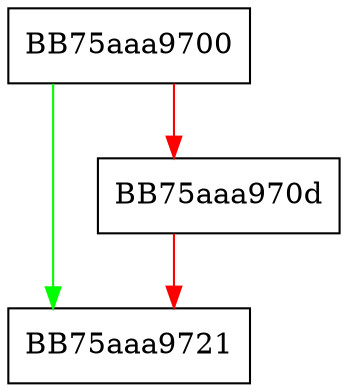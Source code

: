 digraph CleanOffregLib {
  node [shape="box"];
  graph [splines=ortho];
  BB75aaa9700 -> BB75aaa9721 [color="green"];
  BB75aaa9700 -> BB75aaa970d [color="red"];
  BB75aaa970d -> BB75aaa9721 [color="red"];
}